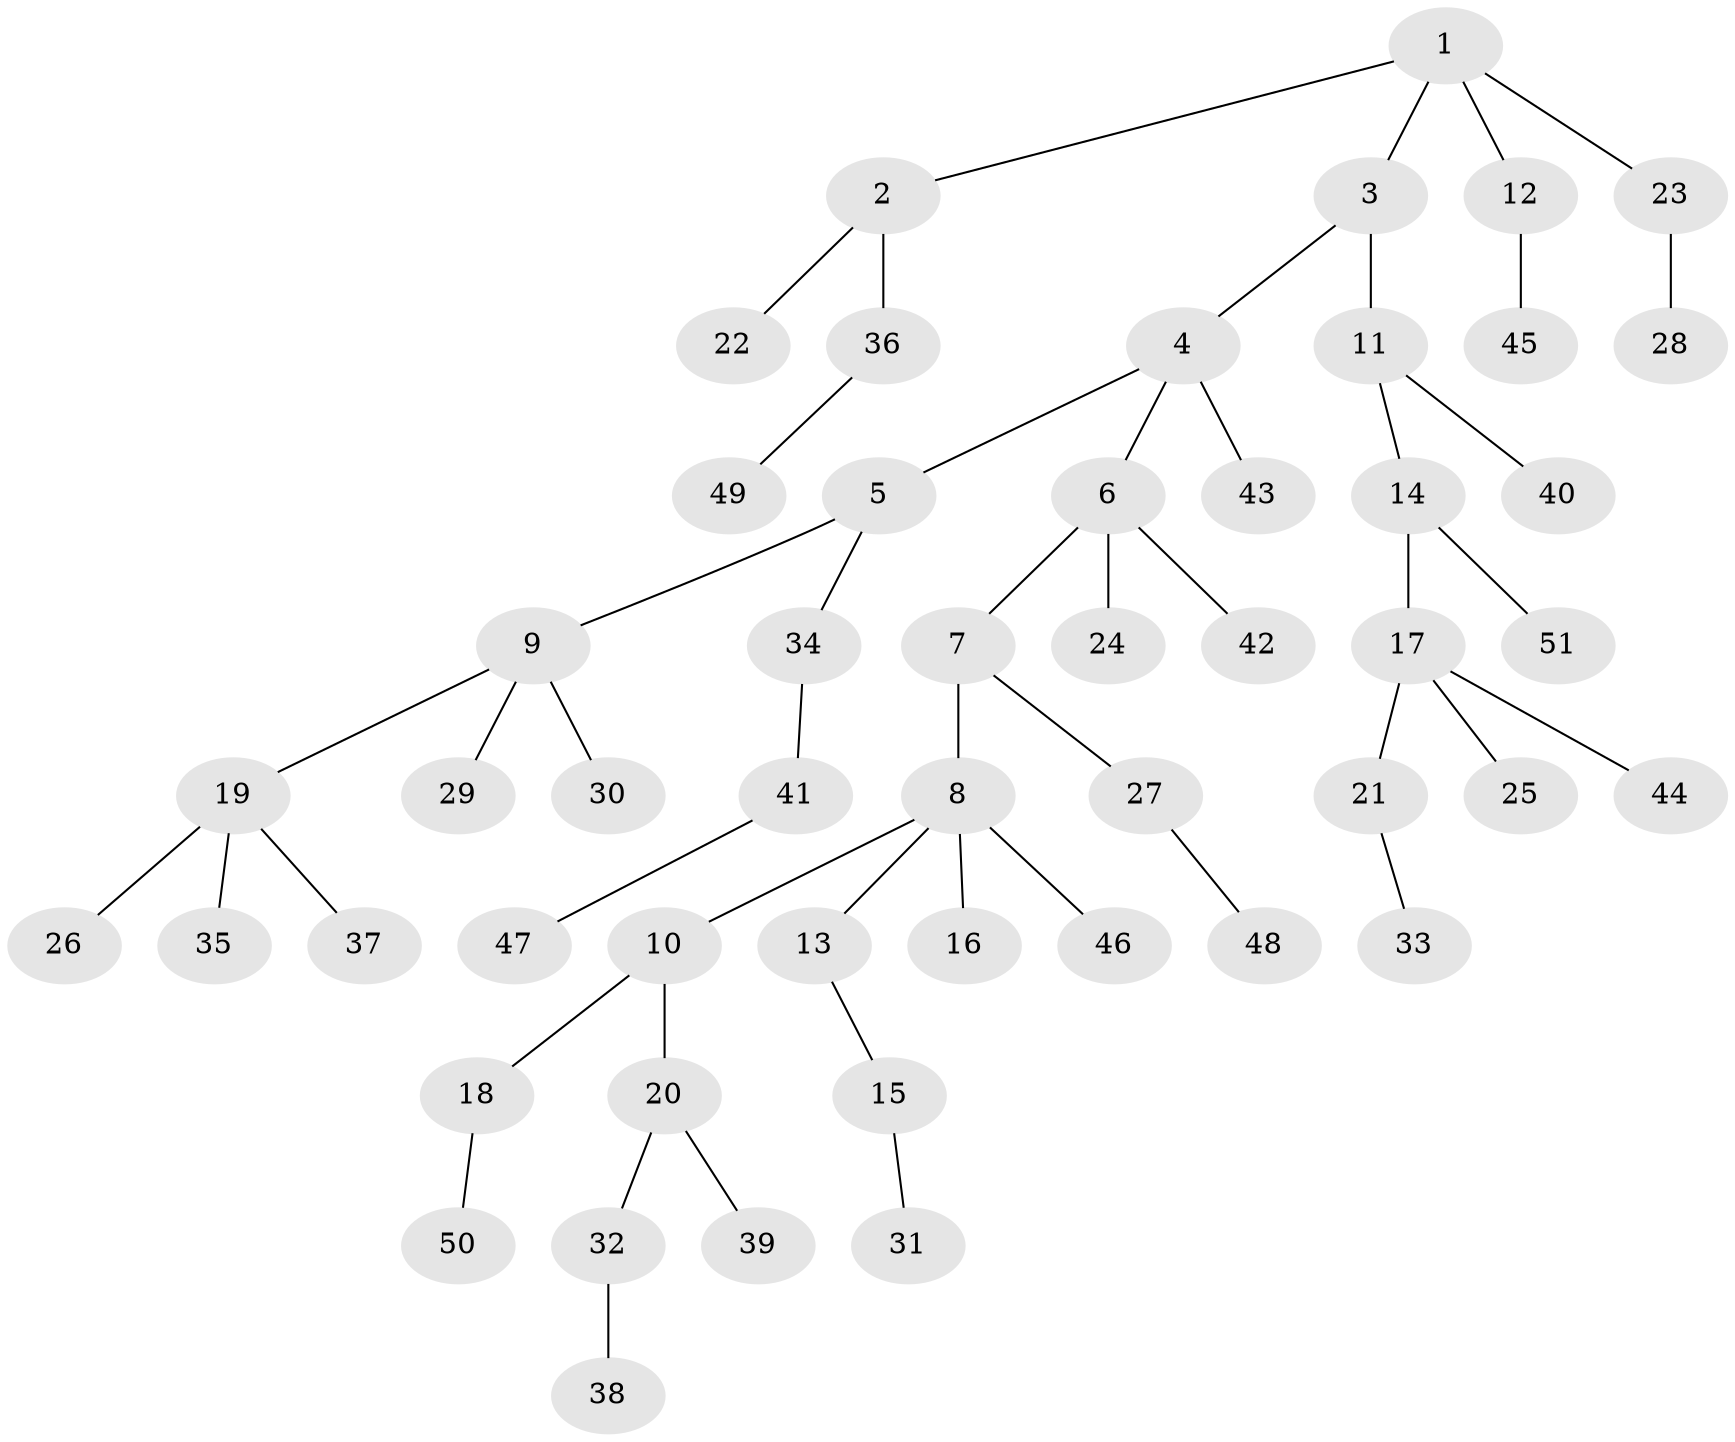 // Generated by graph-tools (version 1.1) at 2025/11/02/27/25 16:11:29]
// undirected, 51 vertices, 50 edges
graph export_dot {
graph [start="1"]
  node [color=gray90,style=filled];
  1;
  2;
  3;
  4;
  5;
  6;
  7;
  8;
  9;
  10;
  11;
  12;
  13;
  14;
  15;
  16;
  17;
  18;
  19;
  20;
  21;
  22;
  23;
  24;
  25;
  26;
  27;
  28;
  29;
  30;
  31;
  32;
  33;
  34;
  35;
  36;
  37;
  38;
  39;
  40;
  41;
  42;
  43;
  44;
  45;
  46;
  47;
  48;
  49;
  50;
  51;
  1 -- 2;
  1 -- 3;
  1 -- 12;
  1 -- 23;
  2 -- 22;
  2 -- 36;
  3 -- 4;
  3 -- 11;
  4 -- 5;
  4 -- 6;
  4 -- 43;
  5 -- 9;
  5 -- 34;
  6 -- 7;
  6 -- 24;
  6 -- 42;
  7 -- 8;
  7 -- 27;
  8 -- 10;
  8 -- 13;
  8 -- 16;
  8 -- 46;
  9 -- 19;
  9 -- 29;
  9 -- 30;
  10 -- 18;
  10 -- 20;
  11 -- 14;
  11 -- 40;
  12 -- 45;
  13 -- 15;
  14 -- 17;
  14 -- 51;
  15 -- 31;
  17 -- 21;
  17 -- 25;
  17 -- 44;
  18 -- 50;
  19 -- 26;
  19 -- 35;
  19 -- 37;
  20 -- 32;
  20 -- 39;
  21 -- 33;
  23 -- 28;
  27 -- 48;
  32 -- 38;
  34 -- 41;
  36 -- 49;
  41 -- 47;
}
